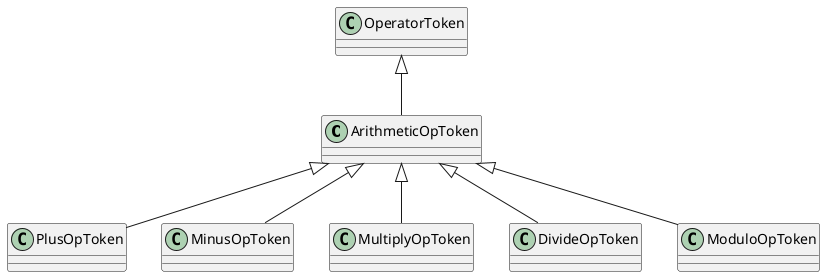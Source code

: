 @startuml

    ArithmeticOpToken -up-|> OperatorToken
    PlusOpToken -up-|> ArithmeticOpToken
    MinusOpToken -up-|> ArithmeticOpToken
    MultiplyOpToken -up-|> ArithmeticOpToken
    DivideOpToken -up-|> ArithmeticOpToken
    ModuloOpToken -up-|> ArithmeticOpToken
@enduml